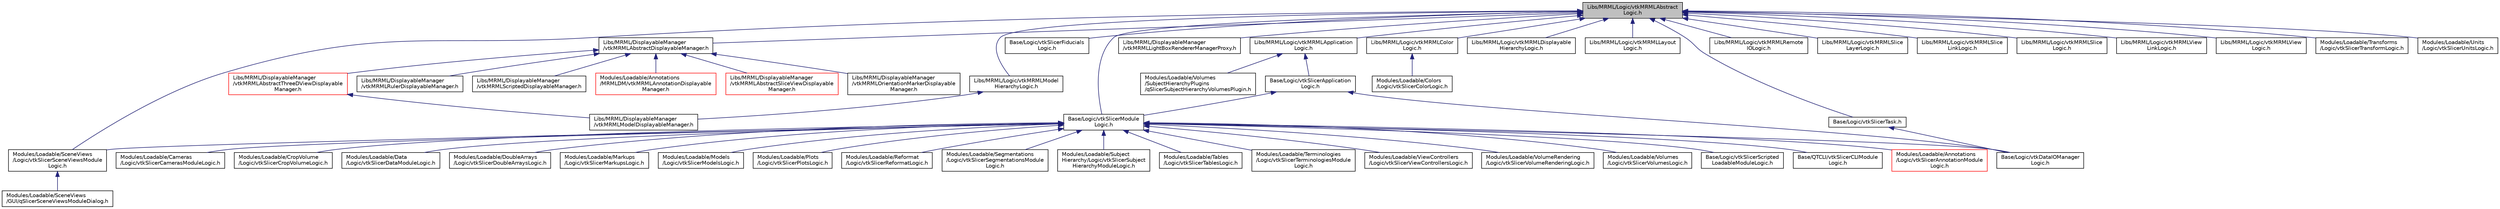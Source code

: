 digraph "Libs/MRML/Logic/vtkMRMLAbstractLogic.h"
{
  bgcolor="transparent";
  edge [fontname="Helvetica",fontsize="10",labelfontname="Helvetica",labelfontsize="10"];
  node [fontname="Helvetica",fontsize="10",shape=record];
  Node8 [label="Libs/MRML/Logic/vtkMRMLAbstract\lLogic.h",height=0.2,width=0.4,color="black", fillcolor="grey75", style="filled", fontcolor="black"];
  Node8 -> Node9 [dir="back",color="midnightblue",fontsize="10",style="solid",fontname="Helvetica"];
  Node9 [label="Base/Logic/vtkSlicerModule\lLogic.h",height=0.2,width=0.4,color="black",URL="$vtkSlicerModuleLogic_8h.html"];
  Node9 -> Node10 [dir="back",color="midnightblue",fontsize="10",style="solid",fontname="Helvetica"];
  Node10 [label="Base/Logic/vtkDataIOManager\lLogic.h",height=0.2,width=0.4,color="black",URL="$vtkDataIOManagerLogic_8h.html"];
  Node9 -> Node11 [dir="back",color="midnightblue",fontsize="10",style="solid",fontname="Helvetica"];
  Node11 [label="Base/Logic/vtkSlicerScripted\lLoadableModuleLogic.h",height=0.2,width=0.4,color="black",URL="$vtkSlicerScriptedLoadableModuleLogic_8h.html"];
  Node9 -> Node12 [dir="back",color="midnightblue",fontsize="10",style="solid",fontname="Helvetica"];
  Node12 [label="Base/QTCLI/vtkSlicerCLIModule\lLogic.h",height=0.2,width=0.4,color="black",URL="$vtkSlicerCLIModuleLogic_8h.html"];
  Node9 -> Node13 [dir="back",color="midnightblue",fontsize="10",style="solid",fontname="Helvetica"];
  Node13 [label="Modules/Loadable/Annotations\l/Logic/vtkSlicerAnnotationModule\lLogic.h",height=0.2,width=0.4,color="red",URL="$vtkSlicerAnnotationModuleLogic_8h.html"];
  Node9 -> Node15 [dir="back",color="midnightblue",fontsize="10",style="solid",fontname="Helvetica"];
  Node15 [label="Modules/Loadable/Cameras\l/Logic/vtkSlicerCamerasModuleLogic.h",height=0.2,width=0.4,color="black",URL="$vtkSlicerCamerasModuleLogic_8h.html"];
  Node9 -> Node16 [dir="back",color="midnightblue",fontsize="10",style="solid",fontname="Helvetica"];
  Node16 [label="Modules/Loadable/CropVolume\l/Logic/vtkSlicerCropVolumeLogic.h",height=0.2,width=0.4,color="black",URL="$vtkSlicerCropVolumeLogic_8h.html"];
  Node9 -> Node17 [dir="back",color="midnightblue",fontsize="10",style="solid",fontname="Helvetica"];
  Node17 [label="Modules/Loadable/Data\l/Logic/vtkSlicerDataModuleLogic.h",height=0.2,width=0.4,color="black",URL="$vtkSlicerDataModuleLogic_8h.html"];
  Node9 -> Node18 [dir="back",color="midnightblue",fontsize="10",style="solid",fontname="Helvetica"];
  Node18 [label="Modules/Loadable/DoubleArrays\l/Logic/vtkSlicerDoubleArraysLogic.h",height=0.2,width=0.4,color="black",URL="$vtkSlicerDoubleArraysLogic_8h.html"];
  Node9 -> Node19 [dir="back",color="midnightblue",fontsize="10",style="solid",fontname="Helvetica"];
  Node19 [label="Modules/Loadable/Markups\l/Logic/vtkSlicerMarkupsLogic.h",height=0.2,width=0.4,color="black",URL="$vtkSlicerMarkupsLogic_8h.html"];
  Node9 -> Node20 [dir="back",color="midnightblue",fontsize="10",style="solid",fontname="Helvetica"];
  Node20 [label="Modules/Loadable/Models\l/Logic/vtkSlicerModelsLogic.h",height=0.2,width=0.4,color="black",URL="$vtkSlicerModelsLogic_8h.html"];
  Node9 -> Node21 [dir="back",color="midnightblue",fontsize="10",style="solid",fontname="Helvetica"];
  Node21 [label="Modules/Loadable/Plots\l/Logic/vtkSlicerPlotsLogic.h",height=0.2,width=0.4,color="black",URL="$vtkSlicerPlotsLogic_8h.html"];
  Node9 -> Node22 [dir="back",color="midnightblue",fontsize="10",style="solid",fontname="Helvetica"];
  Node22 [label="Modules/Loadable/Reformat\l/Logic/vtkSlicerReformatLogic.h",height=0.2,width=0.4,color="black",URL="$vtkSlicerReformatLogic_8h.html"];
  Node9 -> Node23 [dir="back",color="midnightblue",fontsize="10",style="solid",fontname="Helvetica"];
  Node23 [label="Modules/Loadable/SceneViews\l/Logic/vtkSlicerSceneViewsModule\lLogic.h",height=0.2,width=0.4,color="black",URL="$vtkSlicerSceneViewsModuleLogic_8h.html"];
  Node23 -> Node24 [dir="back",color="midnightblue",fontsize="10",style="solid",fontname="Helvetica"];
  Node24 [label="Modules/Loadable/SceneViews\l/GUI/qSlicerSceneViewsModuleDialog.h",height=0.2,width=0.4,color="black",URL="$qSlicerSceneViewsModuleDialog_8h.html"];
  Node9 -> Node25 [dir="back",color="midnightblue",fontsize="10",style="solid",fontname="Helvetica"];
  Node25 [label="Modules/Loadable/Segmentations\l/Logic/vtkSlicerSegmentationsModule\lLogic.h",height=0.2,width=0.4,color="black",URL="$vtkSlicerSegmentationsModuleLogic_8h.html"];
  Node9 -> Node26 [dir="back",color="midnightblue",fontsize="10",style="solid",fontname="Helvetica"];
  Node26 [label="Modules/Loadable/Subject\lHierarchy/Logic/vtkSlicerSubject\lHierarchyModuleLogic.h",height=0.2,width=0.4,color="black",URL="$vtkSlicerSubjectHierarchyModuleLogic_8h.html"];
  Node9 -> Node27 [dir="back",color="midnightblue",fontsize="10",style="solid",fontname="Helvetica"];
  Node27 [label="Modules/Loadable/Tables\l/Logic/vtkSlicerTablesLogic.h",height=0.2,width=0.4,color="black",URL="$vtkSlicerTablesLogic_8h.html"];
  Node9 -> Node28 [dir="back",color="midnightblue",fontsize="10",style="solid",fontname="Helvetica"];
  Node28 [label="Modules/Loadable/Terminologies\l/Logic/vtkSlicerTerminologiesModule\lLogic.h",height=0.2,width=0.4,color="black",URL="$vtkSlicerTerminologiesModuleLogic_8h.html"];
  Node9 -> Node29 [dir="back",color="midnightblue",fontsize="10",style="solid",fontname="Helvetica"];
  Node29 [label="Modules/Loadable/ViewControllers\l/Logic/vtkSlicerViewControllersLogic.h",height=0.2,width=0.4,color="black",URL="$vtkSlicerViewControllersLogic_8h.html"];
  Node9 -> Node30 [dir="back",color="midnightblue",fontsize="10",style="solid",fontname="Helvetica"];
  Node30 [label="Modules/Loadable/VolumeRendering\l/Logic/vtkSlicerVolumeRenderingLogic.h",height=0.2,width=0.4,color="black",URL="$vtkSlicerVolumeRenderingLogic_8h.html"];
  Node9 -> Node31 [dir="back",color="midnightblue",fontsize="10",style="solid",fontname="Helvetica"];
  Node31 [label="Modules/Loadable/Volumes\l/Logic/vtkSlicerVolumesLogic.h",height=0.2,width=0.4,color="black",URL="$vtkSlicerVolumesLogic_8h.html"];
  Node8 -> Node32 [dir="back",color="midnightblue",fontsize="10",style="solid",fontname="Helvetica"];
  Node32 [label="Base/Logic/vtkSlicerTask.h",height=0.2,width=0.4,color="black",URL="$vtkSlicerTask_8h.html"];
  Node32 -> Node10 [dir="back",color="midnightblue",fontsize="10",style="solid",fontname="Helvetica"];
  Node8 -> Node33 [dir="back",color="midnightblue",fontsize="10",style="solid",fontname="Helvetica"];
  Node33 [label="Base/Logic/vtkSlicerFiducials\lLogic.h",height=0.2,width=0.4,color="black",URL="$vtkSlicerFiducialsLogic_8h.html"];
  Node8 -> Node34 [dir="back",color="midnightblue",fontsize="10",style="solid",fontname="Helvetica"];
  Node34 [label="Libs/MRML/DisplayableManager\l/vtkMRMLAbstractDisplayableManager.h",height=0.2,width=0.4,color="black",URL="$vtkMRMLAbstractDisplayableManager_8h.html"];
  Node34 -> Node35 [dir="back",color="midnightblue",fontsize="10",style="solid",fontname="Helvetica"];
  Node35 [label="Libs/MRML/DisplayableManager\l/vtkMRMLAbstractSliceViewDisplayable\lManager.h",height=0.2,width=0.4,color="red",URL="$vtkMRMLAbstractSliceViewDisplayableManager_8h.html"];
  Node34 -> Node43 [dir="back",color="midnightblue",fontsize="10",style="solid",fontname="Helvetica"];
  Node43 [label="Libs/MRML/DisplayableManager\l/vtkMRMLAbstractThreeDViewDisplayable\lManager.h",height=0.2,width=0.4,color="red",URL="$vtkMRMLAbstractThreeDViewDisplayableManager_8h.html"];
  Node43 -> Node46 [dir="back",color="midnightblue",fontsize="10",style="solid",fontname="Helvetica"];
  Node46 [label="Libs/MRML/DisplayableManager\l/vtkMRMLModelDisplayableManager.h",height=0.2,width=0.4,color="black",URL="$vtkMRMLModelDisplayableManager_8h.html"];
  Node34 -> Node55 [dir="back",color="midnightblue",fontsize="10",style="solid",fontname="Helvetica"];
  Node55 [label="Libs/MRML/DisplayableManager\l/vtkMRMLOrientationMarkerDisplayable\lManager.h",height=0.2,width=0.4,color="black",URL="$vtkMRMLOrientationMarkerDisplayableManager_8h.html"];
  Node34 -> Node56 [dir="back",color="midnightblue",fontsize="10",style="solid",fontname="Helvetica"];
  Node56 [label="Libs/MRML/DisplayableManager\l/vtkMRMLRulerDisplayableManager.h",height=0.2,width=0.4,color="black",URL="$vtkMRMLRulerDisplayableManager_8h.html"];
  Node34 -> Node57 [dir="back",color="midnightblue",fontsize="10",style="solid",fontname="Helvetica"];
  Node57 [label="Libs/MRML/DisplayableManager\l/vtkMRMLScriptedDisplayableManager.h",height=0.2,width=0.4,color="black",URL="$vtkMRMLScriptedDisplayableManager_8h.html"];
  Node34 -> Node58 [dir="back",color="midnightblue",fontsize="10",style="solid",fontname="Helvetica"];
  Node58 [label="Modules/Loadable/Annotations\l/MRMLDM/vtkMRMLAnnotationDisplayable\lManager.h",height=0.2,width=0.4,color="red",URL="$vtkMRMLAnnotationDisplayableManager_8h.html"];
  Node8 -> Node67 [dir="back",color="midnightblue",fontsize="10",style="solid",fontname="Helvetica"];
  Node67 [label="Libs/MRML/DisplayableManager\l/vtkMRMLLightBoxRendererManagerProxy.h",height=0.2,width=0.4,color="black",URL="$vtkMRMLLightBoxRendererManagerProxy_8h.html"];
  Node8 -> Node68 [dir="back",color="midnightblue",fontsize="10",style="solid",fontname="Helvetica"];
  Node68 [label="Libs/MRML/Logic/vtkMRMLApplication\lLogic.h",height=0.2,width=0.4,color="black",URL="$vtkMRMLApplicationLogic_8h.html"];
  Node68 -> Node69 [dir="back",color="midnightblue",fontsize="10",style="solid",fontname="Helvetica"];
  Node69 [label="Base/Logic/vtkSlicerApplication\lLogic.h",height=0.2,width=0.4,color="black",URL="$vtkSlicerApplicationLogic_8h.html"];
  Node69 -> Node9 [dir="back",color="midnightblue",fontsize="10",style="solid",fontname="Helvetica"];
  Node69 -> Node10 [dir="back",color="midnightblue",fontsize="10",style="solid",fontname="Helvetica"];
  Node68 -> Node70 [dir="back",color="midnightblue",fontsize="10",style="solid",fontname="Helvetica"];
  Node70 [label="Modules/Loadable/Volumes\l/SubjectHierarchyPlugins\l/qSlicerSubjectHierarchyVolumesPlugin.h",height=0.2,width=0.4,color="black",URL="$qSlicerSubjectHierarchyVolumesPlugin_8h.html"];
  Node8 -> Node71 [dir="back",color="midnightblue",fontsize="10",style="solid",fontname="Helvetica"];
  Node71 [label="Libs/MRML/Logic/vtkMRMLColor\lLogic.h",height=0.2,width=0.4,color="black",URL="$vtkMRMLColorLogic_8h.html"];
  Node71 -> Node72 [dir="back",color="midnightblue",fontsize="10",style="solid",fontname="Helvetica"];
  Node72 [label="Modules/Loadable/Colors\l/Logic/vtkSlicerColorLogic.h",height=0.2,width=0.4,color="black",URL="$vtkSlicerColorLogic_8h.html"];
  Node8 -> Node73 [dir="back",color="midnightblue",fontsize="10",style="solid",fontname="Helvetica"];
  Node73 [label="Libs/MRML/Logic/vtkMRMLDisplayable\lHierarchyLogic.h",height=0.2,width=0.4,color="black",URL="$vtkMRMLDisplayableHierarchyLogic_8h.html"];
  Node8 -> Node74 [dir="back",color="midnightblue",fontsize="10",style="solid",fontname="Helvetica"];
  Node74 [label="Libs/MRML/Logic/vtkMRMLLayout\lLogic.h",height=0.2,width=0.4,color="black",URL="$vtkMRMLLayoutLogic_8h.html"];
  Node8 -> Node75 [dir="back",color="midnightblue",fontsize="10",style="solid",fontname="Helvetica"];
  Node75 [label="Libs/MRML/Logic/vtkMRMLModel\lHierarchyLogic.h",height=0.2,width=0.4,color="black",URL="$vtkMRMLModelHierarchyLogic_8h.html"];
  Node75 -> Node46 [dir="back",color="midnightblue",fontsize="10",style="solid",fontname="Helvetica"];
  Node8 -> Node76 [dir="back",color="midnightblue",fontsize="10",style="solid",fontname="Helvetica"];
  Node76 [label="Libs/MRML/Logic/vtkMRMLRemote\lIOLogic.h",height=0.2,width=0.4,color="black",URL="$vtkMRMLRemoteIOLogic_8h.html"];
  Node8 -> Node77 [dir="back",color="midnightblue",fontsize="10",style="solid",fontname="Helvetica"];
  Node77 [label="Libs/MRML/Logic/vtkMRMLSlice\lLayerLogic.h",height=0.2,width=0.4,color="black",URL="$vtkMRMLSliceLayerLogic_8h.html"];
  Node8 -> Node78 [dir="back",color="midnightblue",fontsize="10",style="solid",fontname="Helvetica"];
  Node78 [label="Libs/MRML/Logic/vtkMRMLSlice\lLinkLogic.h",height=0.2,width=0.4,color="black",URL="$vtkMRMLSliceLinkLogic_8h.html"];
  Node8 -> Node79 [dir="back",color="midnightblue",fontsize="10",style="solid",fontname="Helvetica"];
  Node79 [label="Libs/MRML/Logic/vtkMRMLSlice\lLogic.h",height=0.2,width=0.4,color="black",URL="$vtkMRMLSliceLogic_8h.html"];
  Node8 -> Node80 [dir="back",color="midnightblue",fontsize="10",style="solid",fontname="Helvetica"];
  Node80 [label="Libs/MRML/Logic/vtkMRMLView\lLinkLogic.h",height=0.2,width=0.4,color="black",URL="$vtkMRMLViewLinkLogic_8h.html"];
  Node8 -> Node81 [dir="back",color="midnightblue",fontsize="10",style="solid",fontname="Helvetica"];
  Node81 [label="Libs/MRML/Logic/vtkMRMLView\lLogic.h",height=0.2,width=0.4,color="black",URL="$vtkMRMLViewLogic_8h.html"];
  Node8 -> Node23 [dir="back",color="midnightblue",fontsize="10",style="solid",fontname="Helvetica"];
  Node8 -> Node82 [dir="back",color="midnightblue",fontsize="10",style="solid",fontname="Helvetica"];
  Node82 [label="Modules/Loadable/Transforms\l/Logic/vtkSlicerTransformLogic.h",height=0.2,width=0.4,color="black",URL="$vtkSlicerTransformLogic_8h.html"];
  Node8 -> Node83 [dir="back",color="midnightblue",fontsize="10",style="solid",fontname="Helvetica"];
  Node83 [label="Modules/Loadable/Units\l/Logic/vtkSlicerUnitsLogic.h",height=0.2,width=0.4,color="black",URL="$vtkSlicerUnitsLogic_8h.html"];
}
